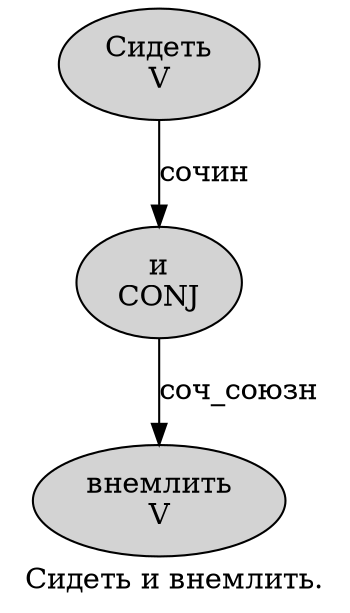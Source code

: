 digraph SENTENCE_776 {
	graph [label="Сидеть и внемлить."]
	node [style=filled]
		0 [label="Сидеть
V" color="" fillcolor=lightgray penwidth=1 shape=ellipse]
		1 [label="и
CONJ" color="" fillcolor=lightgray penwidth=1 shape=ellipse]
		2 [label="внемлить
V" color="" fillcolor=lightgray penwidth=1 shape=ellipse]
			0 -> 1 [label="сочин"]
			1 -> 2 [label="соч_союзн"]
}
